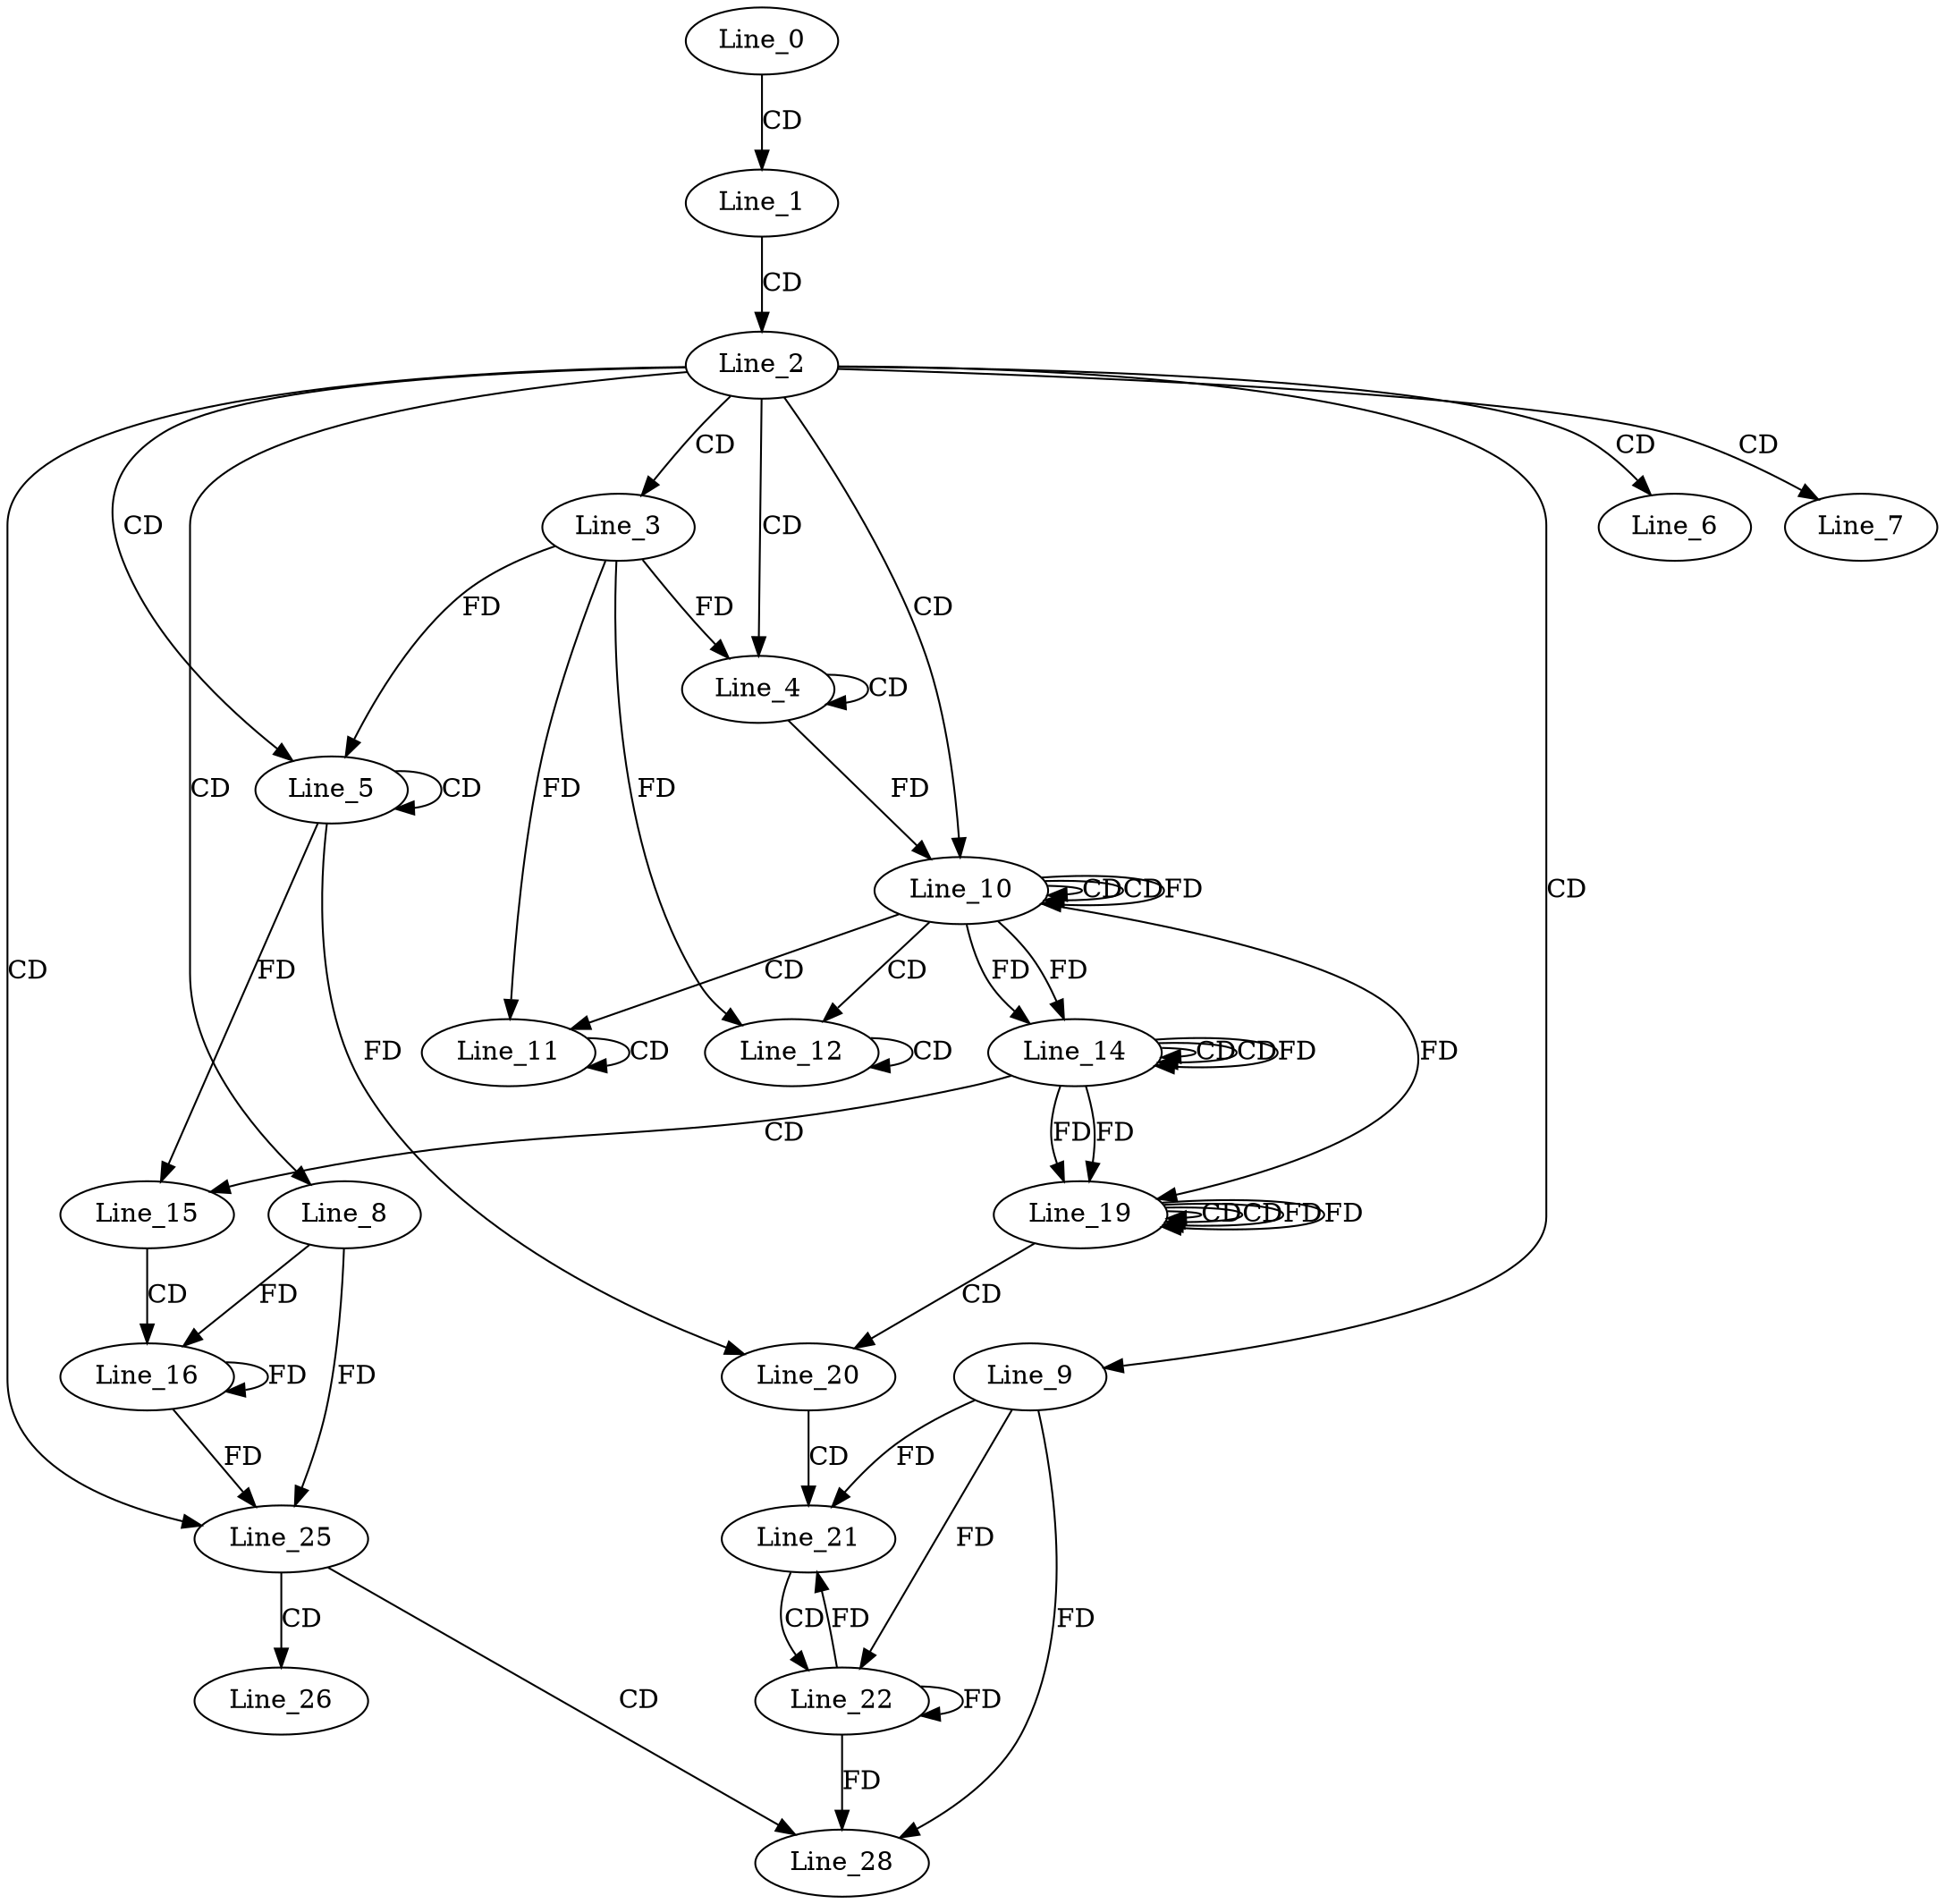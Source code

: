 digraph G {
  Line_0;
  Line_1;
  Line_2;
  Line_3;
  Line_4;
  Line_4;
  Line_5;
  Line_5;
  Line_6;
  Line_7;
  Line_8;
  Line_9;
  Line_10;
  Line_10;
  Line_10;
  Line_11;
  Line_11;
  Line_12;
  Line_12;
  Line_14;
  Line_14;
  Line_14;
  Line_15;
  Line_16;
  Line_19;
  Line_19;
  Line_19;
  Line_20;
  Line_21;
  Line_22;
  Line_25;
  Line_26;
  Line_28;
  Line_0 -> Line_1 [ label="CD" ];
  Line_1 -> Line_2 [ label="CD" ];
  Line_2 -> Line_3 [ label="CD" ];
  Line_2 -> Line_4 [ label="CD" ];
  Line_4 -> Line_4 [ label="CD" ];
  Line_3 -> Line_4 [ label="FD" ];
  Line_2 -> Line_5 [ label="CD" ];
  Line_5 -> Line_5 [ label="CD" ];
  Line_3 -> Line_5 [ label="FD" ];
  Line_2 -> Line_6 [ label="CD" ];
  Line_2 -> Line_7 [ label="CD" ];
  Line_2 -> Line_8 [ label="CD" ];
  Line_2 -> Line_9 [ label="CD" ];
  Line_2 -> Line_10 [ label="CD" ];
  Line_10 -> Line_10 [ label="CD" ];
  Line_4 -> Line_10 [ label="FD" ];
  Line_10 -> Line_10 [ label="CD" ];
  Line_10 -> Line_10 [ label="FD" ];
  Line_10 -> Line_11 [ label="CD" ];
  Line_11 -> Line_11 [ label="CD" ];
  Line_3 -> Line_11 [ label="FD" ];
  Line_10 -> Line_12 [ label="CD" ];
  Line_12 -> Line_12 [ label="CD" ];
  Line_3 -> Line_12 [ label="FD" ];
  Line_14 -> Line_14 [ label="CD" ];
  Line_10 -> Line_14 [ label="FD" ];
  Line_14 -> Line_14 [ label="CD" ];
  Line_14 -> Line_14 [ label="FD" ];
  Line_10 -> Line_14 [ label="FD" ];
  Line_14 -> Line_15 [ label="CD" ];
  Line_5 -> Line_15 [ label="FD" ];
  Line_15 -> Line_16 [ label="CD" ];
  Line_16 -> Line_16 [ label="FD" ];
  Line_8 -> Line_16 [ label="FD" ];
  Line_19 -> Line_19 [ label="CD" ];
  Line_14 -> Line_19 [ label="FD" ];
  Line_19 -> Line_19 [ label="CD" ];
  Line_19 -> Line_19 [ label="FD" ];
  Line_14 -> Line_19 [ label="FD" ];
  Line_10 -> Line_19 [ label="FD" ];
  Line_19 -> Line_20 [ label="CD" ];
  Line_5 -> Line_20 [ label="FD" ];
  Line_20 -> Line_21 [ label="CD" ];
  Line_9 -> Line_21 [ label="FD" ];
  Line_21 -> Line_22 [ label="CD" ];
  Line_22 -> Line_22 [ label="FD" ];
  Line_9 -> Line_22 [ label="FD" ];
  Line_2 -> Line_25 [ label="CD" ];
  Line_16 -> Line_25 [ label="FD" ];
  Line_8 -> Line_25 [ label="FD" ];
  Line_25 -> Line_26 [ label="CD" ];
  Line_25 -> Line_28 [ label="CD" ];
  Line_22 -> Line_28 [ label="FD" ];
  Line_9 -> Line_28 [ label="FD" ];
  Line_19 -> Line_19 [ label="FD" ];
  Line_22 -> Line_21 [ label="FD" ];
}
